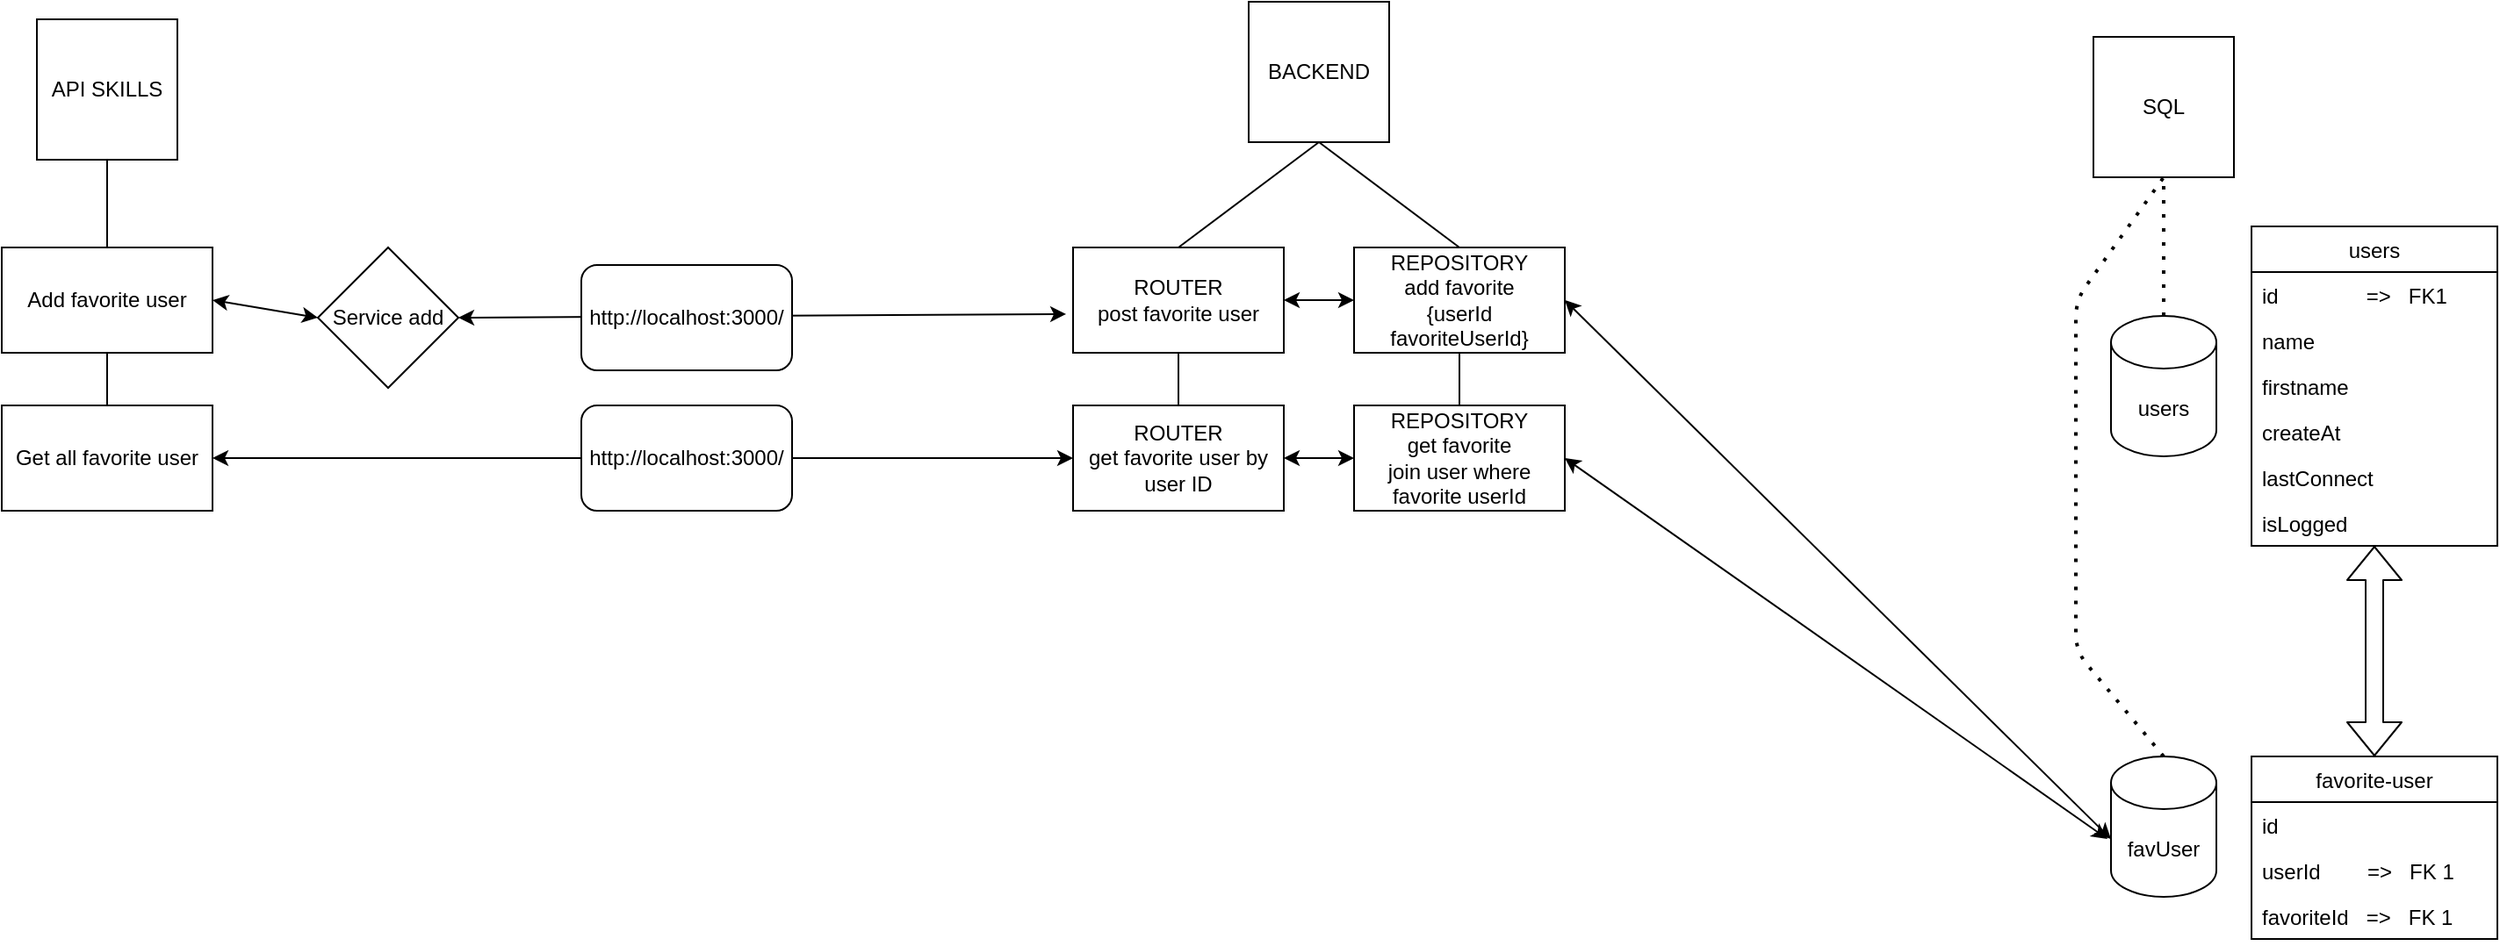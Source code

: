 <mxfile>
    <diagram id="5Ip6bOigipvNLfFosX2w" name="Page-1">
        <mxGraphModel dx="1778" dy="1093" grid="1" gridSize="10" guides="1" tooltips="1" connect="1" arrows="1" fold="1" page="1" pageScale="1" pageWidth="827" pageHeight="1169" math="0" shadow="0">
            <root>
                <mxCell id="0"/>
                <mxCell id="1" parent="0"/>
                <mxCell id="2" value="API SKILLS" style="whiteSpace=wrap;html=1;aspect=fixed;" parent="1" vertex="1">
                    <mxGeometry x="80" y="90" width="80" height="80" as="geometry"/>
                </mxCell>
                <mxCell id="3" value="&lt;div&gt;BACKEND&lt;/div&gt;" style="whiteSpace=wrap;html=1;aspect=fixed;" parent="1" vertex="1">
                    <mxGeometry x="770" y="80" width="80" height="80" as="geometry"/>
                </mxCell>
                <mxCell id="4" value="ROUTER&lt;br&gt;&lt;div&gt;post favorite user&lt;/div&gt;" style="rounded=0;whiteSpace=wrap;html=1;" parent="1" vertex="1">
                    <mxGeometry x="670" y="220" width="120" height="60" as="geometry"/>
                </mxCell>
                <mxCell id="5" value="" style="endArrow=none;html=1;exitX=0.5;exitY=0;exitDx=0;exitDy=0;entryX=0.5;entryY=1;entryDx=0;entryDy=0;" parent="1" source="4" target="3" edge="1">
                    <mxGeometry width="50" height="50" relative="1" as="geometry">
                        <mxPoint x="860" y="510" as="sourcePoint"/>
                        <mxPoint x="910" y="460" as="targetPoint"/>
                    </mxGeometry>
                </mxCell>
                <mxCell id="6" value="&lt;div&gt;REPOSITORY&lt;/div&gt;&lt;div&gt;add favorite &lt;br&gt;&lt;/div&gt;&lt;div&gt;{userId favoriteUserId}&lt;br&gt;&lt;/div&gt;" style="rounded=0;whiteSpace=wrap;html=1;" parent="1" vertex="1">
                    <mxGeometry x="830" y="220" width="120" height="60" as="geometry"/>
                </mxCell>
                <mxCell id="7" value="" style="endArrow=none;html=1;exitX=0.5;exitY=0;exitDx=0;exitDy=0;entryX=0.5;entryY=1;entryDx=0;entryDy=0;" parent="1" source="6" target="3" edge="1">
                    <mxGeometry width="50" height="50" relative="1" as="geometry">
                        <mxPoint x="880" y="390" as="sourcePoint"/>
                        <mxPoint x="930" y="340" as="targetPoint"/>
                    </mxGeometry>
                </mxCell>
                <mxCell id="8" value="" style="endArrow=classic;startArrow=classic;html=1;exitX=1;exitY=0.5;exitDx=0;exitDy=0;entryX=0;entryY=0.5;entryDx=0;entryDy=0;" parent="1" source="4" target="6" edge="1">
                    <mxGeometry width="50" height="50" relative="1" as="geometry">
                        <mxPoint x="880" y="390" as="sourcePoint"/>
                        <mxPoint x="930" y="340" as="targetPoint"/>
                    </mxGeometry>
                </mxCell>
                <mxCell id="9" value="favUser" style="shape=cylinder3;whiteSpace=wrap;html=1;boundedLbl=1;backgroundOutline=1;size=15;" parent="1" vertex="1">
                    <mxGeometry x="1261" y="510" width="60" height="80" as="geometry"/>
                </mxCell>
                <mxCell id="10" value="users" style="shape=cylinder3;whiteSpace=wrap;html=1;boundedLbl=1;backgroundOutline=1;size=15;" parent="1" vertex="1">
                    <mxGeometry x="1261" y="259" width="60" height="80" as="geometry"/>
                </mxCell>
                <mxCell id="11" value="Add favorite user" style="rounded=0;whiteSpace=wrap;html=1;" parent="1" vertex="1">
                    <mxGeometry x="60" y="220" width="120" height="60" as="geometry"/>
                </mxCell>
                <mxCell id="12" value="" style="endArrow=none;html=1;exitX=0.5;exitY=1;exitDx=0;exitDy=0;entryX=0.5;entryY=0;entryDx=0;entryDy=0;" parent="1" source="2" target="11" edge="1">
                    <mxGeometry width="50" height="50" relative="1" as="geometry">
                        <mxPoint x="260" y="400" as="sourcePoint"/>
                        <mxPoint x="310" y="350" as="targetPoint"/>
                    </mxGeometry>
                </mxCell>
                <mxCell id="14" value="" style="endArrow=classic;startArrow=classic;html=1;exitX=1;exitY=0.5;exitDx=0;exitDy=0;entryX=0;entryY=0.588;entryDx=0;entryDy=0;entryPerimeter=0;" parent="1" source="6" target="9" edge="1">
                    <mxGeometry width="50" height="50" relative="1" as="geometry">
                        <mxPoint x="260" y="400" as="sourcePoint"/>
                        <mxPoint x="860" y="360" as="targetPoint"/>
                    </mxGeometry>
                </mxCell>
                <mxCell id="15" value="" style="shape=flexArrow;endArrow=classic;startArrow=classic;html=1;entryX=0.5;entryY=1;entryDx=0;entryDy=0;exitX=0.5;exitY=0;exitDx=0;exitDy=0;" parent="1" source="25" target="29" edge="1">
                    <mxGeometry width="50" height="50" relative="1" as="geometry">
                        <mxPoint x="1416" y="340" as="sourcePoint"/>
                        <mxPoint x="1416" y="290" as="targetPoint"/>
                    </mxGeometry>
                </mxCell>
                <mxCell id="16" value="Get all favorite user" style="rounded=0;whiteSpace=wrap;html=1;" parent="1" vertex="1">
                    <mxGeometry x="60" y="310" width="120" height="60" as="geometry"/>
                </mxCell>
                <mxCell id="17" value="&lt;div&gt;ROUTER&lt;/div&gt;&lt;div&gt;get favorite user by user ID&lt;br&gt;&lt;/div&gt;" style="rounded=0;whiteSpace=wrap;html=1;" parent="1" vertex="1">
                    <mxGeometry x="670" y="310" width="120" height="60" as="geometry"/>
                </mxCell>
                <mxCell id="18" value="" style="endArrow=classic;startArrow=classic;html=1;exitX=-0.033;exitY=0.588;exitDx=0;exitDy=0;exitPerimeter=0;entryX=1;entryY=0.5;entryDx=0;entryDy=0;" parent="1" source="9" target="19" edge="1">
                    <mxGeometry width="50" height="50" relative="1" as="geometry">
                        <mxPoint x="690" y="350" as="sourcePoint"/>
                        <mxPoint x="890" y="380" as="targetPoint"/>
                    </mxGeometry>
                </mxCell>
                <mxCell id="19" value="&lt;div&gt;REPOSITORY&lt;/div&gt;&lt;div&gt;get favorite&lt;/div&gt;&lt;div&gt;join user where favorite userId&lt;br&gt;&lt;/div&gt;" style="rounded=0;whiteSpace=wrap;html=1;" parent="1" vertex="1">
                    <mxGeometry x="830" y="310" width="120" height="60" as="geometry"/>
                </mxCell>
                <mxCell id="20" value="" style="endArrow=classic;startArrow=classic;html=1;entryX=0;entryY=0.5;entryDx=0;entryDy=0;exitX=1;exitY=0.5;exitDx=0;exitDy=0;" parent="1" source="17" target="19" edge="1">
                    <mxGeometry width="50" height="50" relative="1" as="geometry">
                        <mxPoint x="550" y="410" as="sourcePoint"/>
                        <mxPoint x="600" y="360" as="targetPoint"/>
                    </mxGeometry>
                </mxCell>
                <mxCell id="21" value="" style="endArrow=classic;startArrow=classic;html=1;exitX=1;exitY=0.5;exitDx=0;exitDy=0;entryX=0;entryY=0.5;entryDx=0;entryDy=0;" parent="1" source="16" target="17" edge="1">
                    <mxGeometry width="50" height="50" relative="1" as="geometry">
                        <mxPoint x="260" y="410" as="sourcePoint"/>
                        <mxPoint x="310" y="360" as="targetPoint"/>
                    </mxGeometry>
                </mxCell>
                <mxCell id="22" value="" style="endArrow=none;html=1;entryX=0.5;entryY=1;entryDx=0;entryDy=0;exitX=0.5;exitY=0;exitDx=0;exitDy=0;" parent="1" source="17" target="4" edge="1">
                    <mxGeometry width="50" height="50" relative="1" as="geometry">
                        <mxPoint x="550" y="410" as="sourcePoint"/>
                        <mxPoint x="600" y="360" as="targetPoint"/>
                    </mxGeometry>
                </mxCell>
                <mxCell id="23" value="" style="endArrow=none;html=1;entryX=0.5;entryY=1;entryDx=0;entryDy=0;exitX=0.5;exitY=0;exitDx=0;exitDy=0;" parent="1" source="19" target="6" edge="1">
                    <mxGeometry width="50" height="50" relative="1" as="geometry">
                        <mxPoint x="550" y="410" as="sourcePoint"/>
                        <mxPoint x="600" y="360" as="targetPoint"/>
                    </mxGeometry>
                </mxCell>
                <mxCell id="24" value="" style="endArrow=none;html=1;exitX=0.5;exitY=1;exitDx=0;exitDy=0;entryX=0.5;entryY=0;entryDx=0;entryDy=0;" parent="1" source="11" target="16" edge="1">
                    <mxGeometry width="50" height="50" relative="1" as="geometry">
                        <mxPoint x="260" y="410" as="sourcePoint"/>
                        <mxPoint x="310" y="360" as="targetPoint"/>
                    </mxGeometry>
                </mxCell>
                <mxCell id="25" value="favorite-user" style="swimlane;fontStyle=0;childLayout=stackLayout;horizontal=1;startSize=26;fillColor=none;horizontalStack=0;resizeParent=1;resizeParentMax=0;resizeLast=0;collapsible=1;marginBottom=0;" parent="1" vertex="1">
                    <mxGeometry x="1341" y="510" width="140" height="104" as="geometry"/>
                </mxCell>
                <mxCell id="26" value="id" style="text;strokeColor=none;fillColor=none;align=left;verticalAlign=top;spacingLeft=4;spacingRight=4;overflow=hidden;rotatable=0;points=[[0,0.5],[1,0.5]];portConstraint=eastwest;" parent="25" vertex="1">
                    <mxGeometry y="26" width="140" height="26" as="geometry"/>
                </mxCell>
                <mxCell id="27" value="userId        =&gt;   FK 1" style="text;strokeColor=none;fillColor=none;align=left;verticalAlign=top;spacingLeft=4;spacingRight=4;overflow=hidden;rotatable=0;points=[[0,0.5],[1,0.5]];portConstraint=eastwest;" parent="25" vertex="1">
                    <mxGeometry y="52" width="140" height="26" as="geometry"/>
                </mxCell>
                <mxCell id="28" value="favoriteId   =&gt;   FK 1" style="text;strokeColor=none;fillColor=none;align=left;verticalAlign=top;spacingLeft=4;spacingRight=4;overflow=hidden;rotatable=0;points=[[0,0.5],[1,0.5]];portConstraint=eastwest;" parent="25" vertex="1">
                    <mxGeometry y="78" width="140" height="26" as="geometry"/>
                </mxCell>
                <mxCell id="29" value="users" style="swimlane;fontStyle=0;childLayout=stackLayout;horizontal=1;startSize=26;fillColor=none;horizontalStack=0;resizeParent=1;resizeParentMax=0;resizeLast=0;collapsible=1;marginBottom=0;" parent="1" vertex="1">
                    <mxGeometry x="1341" y="208" width="140" height="182" as="geometry"/>
                </mxCell>
                <mxCell id="30" value="id               =&gt;   FK1" style="text;strokeColor=none;fillColor=none;align=left;verticalAlign=top;spacingLeft=4;spacingRight=4;overflow=hidden;rotatable=0;points=[[0,0.5],[1,0.5]];portConstraint=eastwest;" parent="29" vertex="1">
                    <mxGeometry y="26" width="140" height="26" as="geometry"/>
                </mxCell>
                <mxCell id="31" value="name" style="text;strokeColor=none;fillColor=none;align=left;verticalAlign=top;spacingLeft=4;spacingRight=4;overflow=hidden;rotatable=0;points=[[0,0.5],[1,0.5]];portConstraint=eastwest;" parent="29" vertex="1">
                    <mxGeometry y="52" width="140" height="26" as="geometry"/>
                </mxCell>
                <mxCell id="32" value="firstname" style="text;strokeColor=none;fillColor=none;align=left;verticalAlign=top;spacingLeft=4;spacingRight=4;overflow=hidden;rotatable=0;points=[[0,0.5],[1,0.5]];portConstraint=eastwest;" parent="29" vertex="1">
                    <mxGeometry y="78" width="140" height="26" as="geometry"/>
                </mxCell>
                <mxCell id="33" value="createAt" style="text;strokeColor=none;fillColor=none;align=left;verticalAlign=top;spacingLeft=4;spacingRight=4;overflow=hidden;rotatable=0;points=[[0,0.5],[1,0.5]];portConstraint=eastwest;" parent="29" vertex="1">
                    <mxGeometry y="104" width="140" height="26" as="geometry"/>
                </mxCell>
                <mxCell id="34" value="lastConnect" style="text;strokeColor=none;fillColor=none;align=left;verticalAlign=top;spacingLeft=4;spacingRight=4;overflow=hidden;rotatable=0;points=[[0,0.5],[1,0.5]];portConstraint=eastwest;" parent="29" vertex="1">
                    <mxGeometry y="130" width="140" height="26" as="geometry"/>
                </mxCell>
                <mxCell id="35" value="isLogged" style="text;strokeColor=none;fillColor=none;align=left;verticalAlign=top;spacingLeft=4;spacingRight=4;overflow=hidden;rotatable=0;points=[[0,0.5],[1,0.5]];portConstraint=eastwest;" parent="29" vertex="1">
                    <mxGeometry y="156" width="140" height="26" as="geometry"/>
                </mxCell>
                <mxCell id="36" value="SQL" style="whiteSpace=wrap;html=1;aspect=fixed;" parent="1" vertex="1">
                    <mxGeometry x="1251" y="100" width="80" height="80" as="geometry"/>
                </mxCell>
                <mxCell id="37" value="" style="endArrow=none;dashed=1;html=1;dashPattern=1 3;strokeWidth=2;entryX=0.5;entryY=1;entryDx=0;entryDy=0;exitX=0.5;exitY=0;exitDx=0;exitDy=0;exitPerimeter=0;" parent="1" source="10" target="36" edge="1">
                    <mxGeometry width="50" height="50" relative="1" as="geometry">
                        <mxPoint x="661" y="410" as="sourcePoint"/>
                        <mxPoint x="711" y="360" as="targetPoint"/>
                    </mxGeometry>
                </mxCell>
                <mxCell id="38" value="" style="endArrow=none;dashed=1;html=1;dashPattern=1 3;strokeWidth=2;entryX=0.5;entryY=1;entryDx=0;entryDy=0;exitX=0.5;exitY=0;exitDx=0;exitDy=0;exitPerimeter=0;" parent="1" source="9" target="36" edge="1">
                    <mxGeometry width="50" height="50" relative="1" as="geometry">
                        <mxPoint x="661" y="410" as="sourcePoint"/>
                        <mxPoint x="711" y="360" as="targetPoint"/>
                        <Array as="points">
                            <mxPoint x="1241" y="450"/>
                            <mxPoint x="1241" y="250"/>
                        </Array>
                    </mxGeometry>
                </mxCell>
                <mxCell id="39" value="Service add" style="rhombus;whiteSpace=wrap;html=1;" vertex="1" parent="1">
                    <mxGeometry x="240" y="220" width="80" height="80" as="geometry"/>
                </mxCell>
                <mxCell id="40" value="" style="endArrow=classic;startArrow=classic;html=1;exitX=1;exitY=0.5;exitDx=0;exitDy=0;entryX=0;entryY=0.5;entryDx=0;entryDy=0;" edge="1" parent="1" source="11" target="39">
                    <mxGeometry width="50" height="50" relative="1" as="geometry">
                        <mxPoint x="800" y="540" as="sourcePoint"/>
                        <mxPoint x="850" y="490" as="targetPoint"/>
                    </mxGeometry>
                </mxCell>
                <mxCell id="41" value="" style="endArrow=classic;startArrow=classic;html=1;exitX=1;exitY=0.5;exitDx=0;exitDy=0;entryX=-0.033;entryY=0.633;entryDx=0;entryDy=0;entryPerimeter=0;" edge="1" parent="1" source="39" target="4">
                    <mxGeometry width="50" height="50" relative="1" as="geometry">
                        <mxPoint x="800" y="540" as="sourcePoint"/>
                        <mxPoint x="850" y="490" as="targetPoint"/>
                    </mxGeometry>
                </mxCell>
                <mxCell id="42" value="http://localhost:3000/" style="rounded=1;whiteSpace=wrap;html=1;" vertex="1" parent="1">
                    <mxGeometry x="390" y="230" width="120" height="60" as="geometry"/>
                </mxCell>
                <mxCell id="43" value="http://localhost:3000/" style="rounded=1;whiteSpace=wrap;html=1;" vertex="1" parent="1">
                    <mxGeometry x="390" y="310" width="120" height="60" as="geometry"/>
                </mxCell>
            </root>
        </mxGraphModel>
    </diagram>
</mxfile>